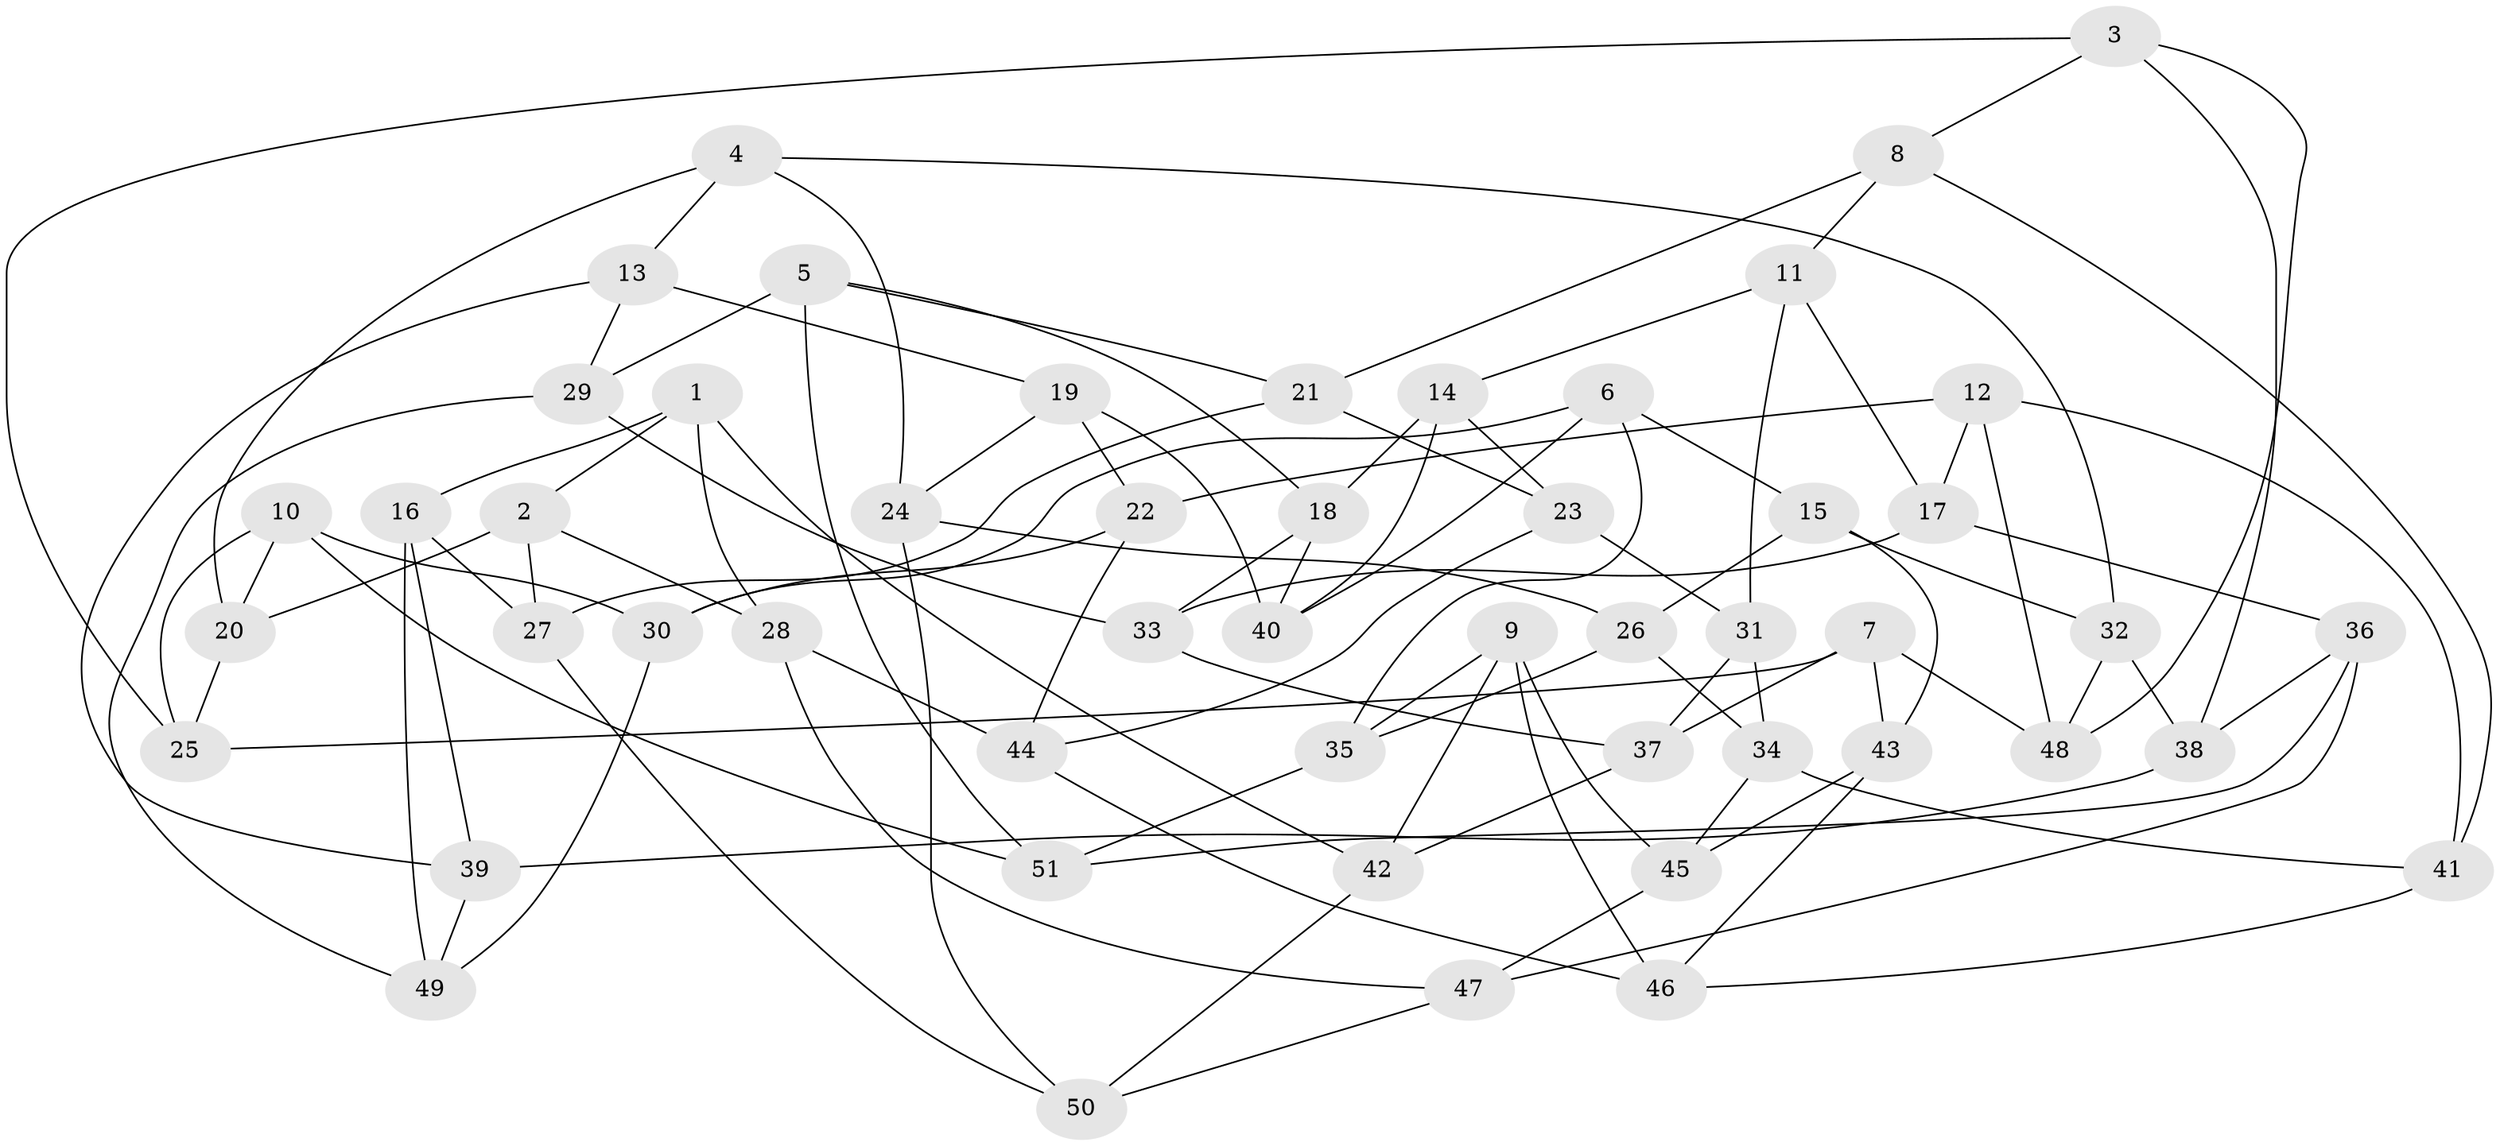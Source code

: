 // coarse degree distribution, {5: 0.12903225806451613, 3: 0.06451612903225806, 4: 0.2903225806451613, 6: 0.5161290322580645}
// Generated by graph-tools (version 1.1) at 2025/24/03/03/25 07:24:27]
// undirected, 51 vertices, 102 edges
graph export_dot {
graph [start="1"]
  node [color=gray90,style=filled];
  1;
  2;
  3;
  4;
  5;
  6;
  7;
  8;
  9;
  10;
  11;
  12;
  13;
  14;
  15;
  16;
  17;
  18;
  19;
  20;
  21;
  22;
  23;
  24;
  25;
  26;
  27;
  28;
  29;
  30;
  31;
  32;
  33;
  34;
  35;
  36;
  37;
  38;
  39;
  40;
  41;
  42;
  43;
  44;
  45;
  46;
  47;
  48;
  49;
  50;
  51;
  1 -- 42;
  1 -- 2;
  1 -- 16;
  1 -- 28;
  2 -- 28;
  2 -- 20;
  2 -- 27;
  3 -- 48;
  3 -- 25;
  3 -- 38;
  3 -- 8;
  4 -- 13;
  4 -- 32;
  4 -- 20;
  4 -- 24;
  5 -- 18;
  5 -- 51;
  5 -- 21;
  5 -- 29;
  6 -- 30;
  6 -- 35;
  6 -- 40;
  6 -- 15;
  7 -- 25;
  7 -- 37;
  7 -- 48;
  7 -- 43;
  8 -- 21;
  8 -- 41;
  8 -- 11;
  9 -- 35;
  9 -- 42;
  9 -- 45;
  9 -- 46;
  10 -- 51;
  10 -- 30;
  10 -- 20;
  10 -- 25;
  11 -- 14;
  11 -- 17;
  11 -- 31;
  12 -- 48;
  12 -- 17;
  12 -- 22;
  12 -- 41;
  13 -- 19;
  13 -- 29;
  13 -- 39;
  14 -- 18;
  14 -- 40;
  14 -- 23;
  15 -- 32;
  15 -- 26;
  15 -- 43;
  16 -- 27;
  16 -- 39;
  16 -- 49;
  17 -- 36;
  17 -- 33;
  18 -- 33;
  18 -- 40;
  19 -- 22;
  19 -- 40;
  19 -- 24;
  20 -- 25;
  21 -- 23;
  21 -- 27;
  22 -- 44;
  22 -- 30;
  23 -- 44;
  23 -- 31;
  24 -- 50;
  24 -- 26;
  26 -- 34;
  26 -- 35;
  27 -- 50;
  28 -- 47;
  28 -- 44;
  29 -- 33;
  29 -- 49;
  30 -- 49;
  31 -- 37;
  31 -- 34;
  32 -- 48;
  32 -- 38;
  33 -- 37;
  34 -- 45;
  34 -- 41;
  35 -- 51;
  36 -- 51;
  36 -- 38;
  36 -- 47;
  37 -- 42;
  38 -- 39;
  39 -- 49;
  41 -- 46;
  42 -- 50;
  43 -- 46;
  43 -- 45;
  44 -- 46;
  45 -- 47;
  47 -- 50;
}
